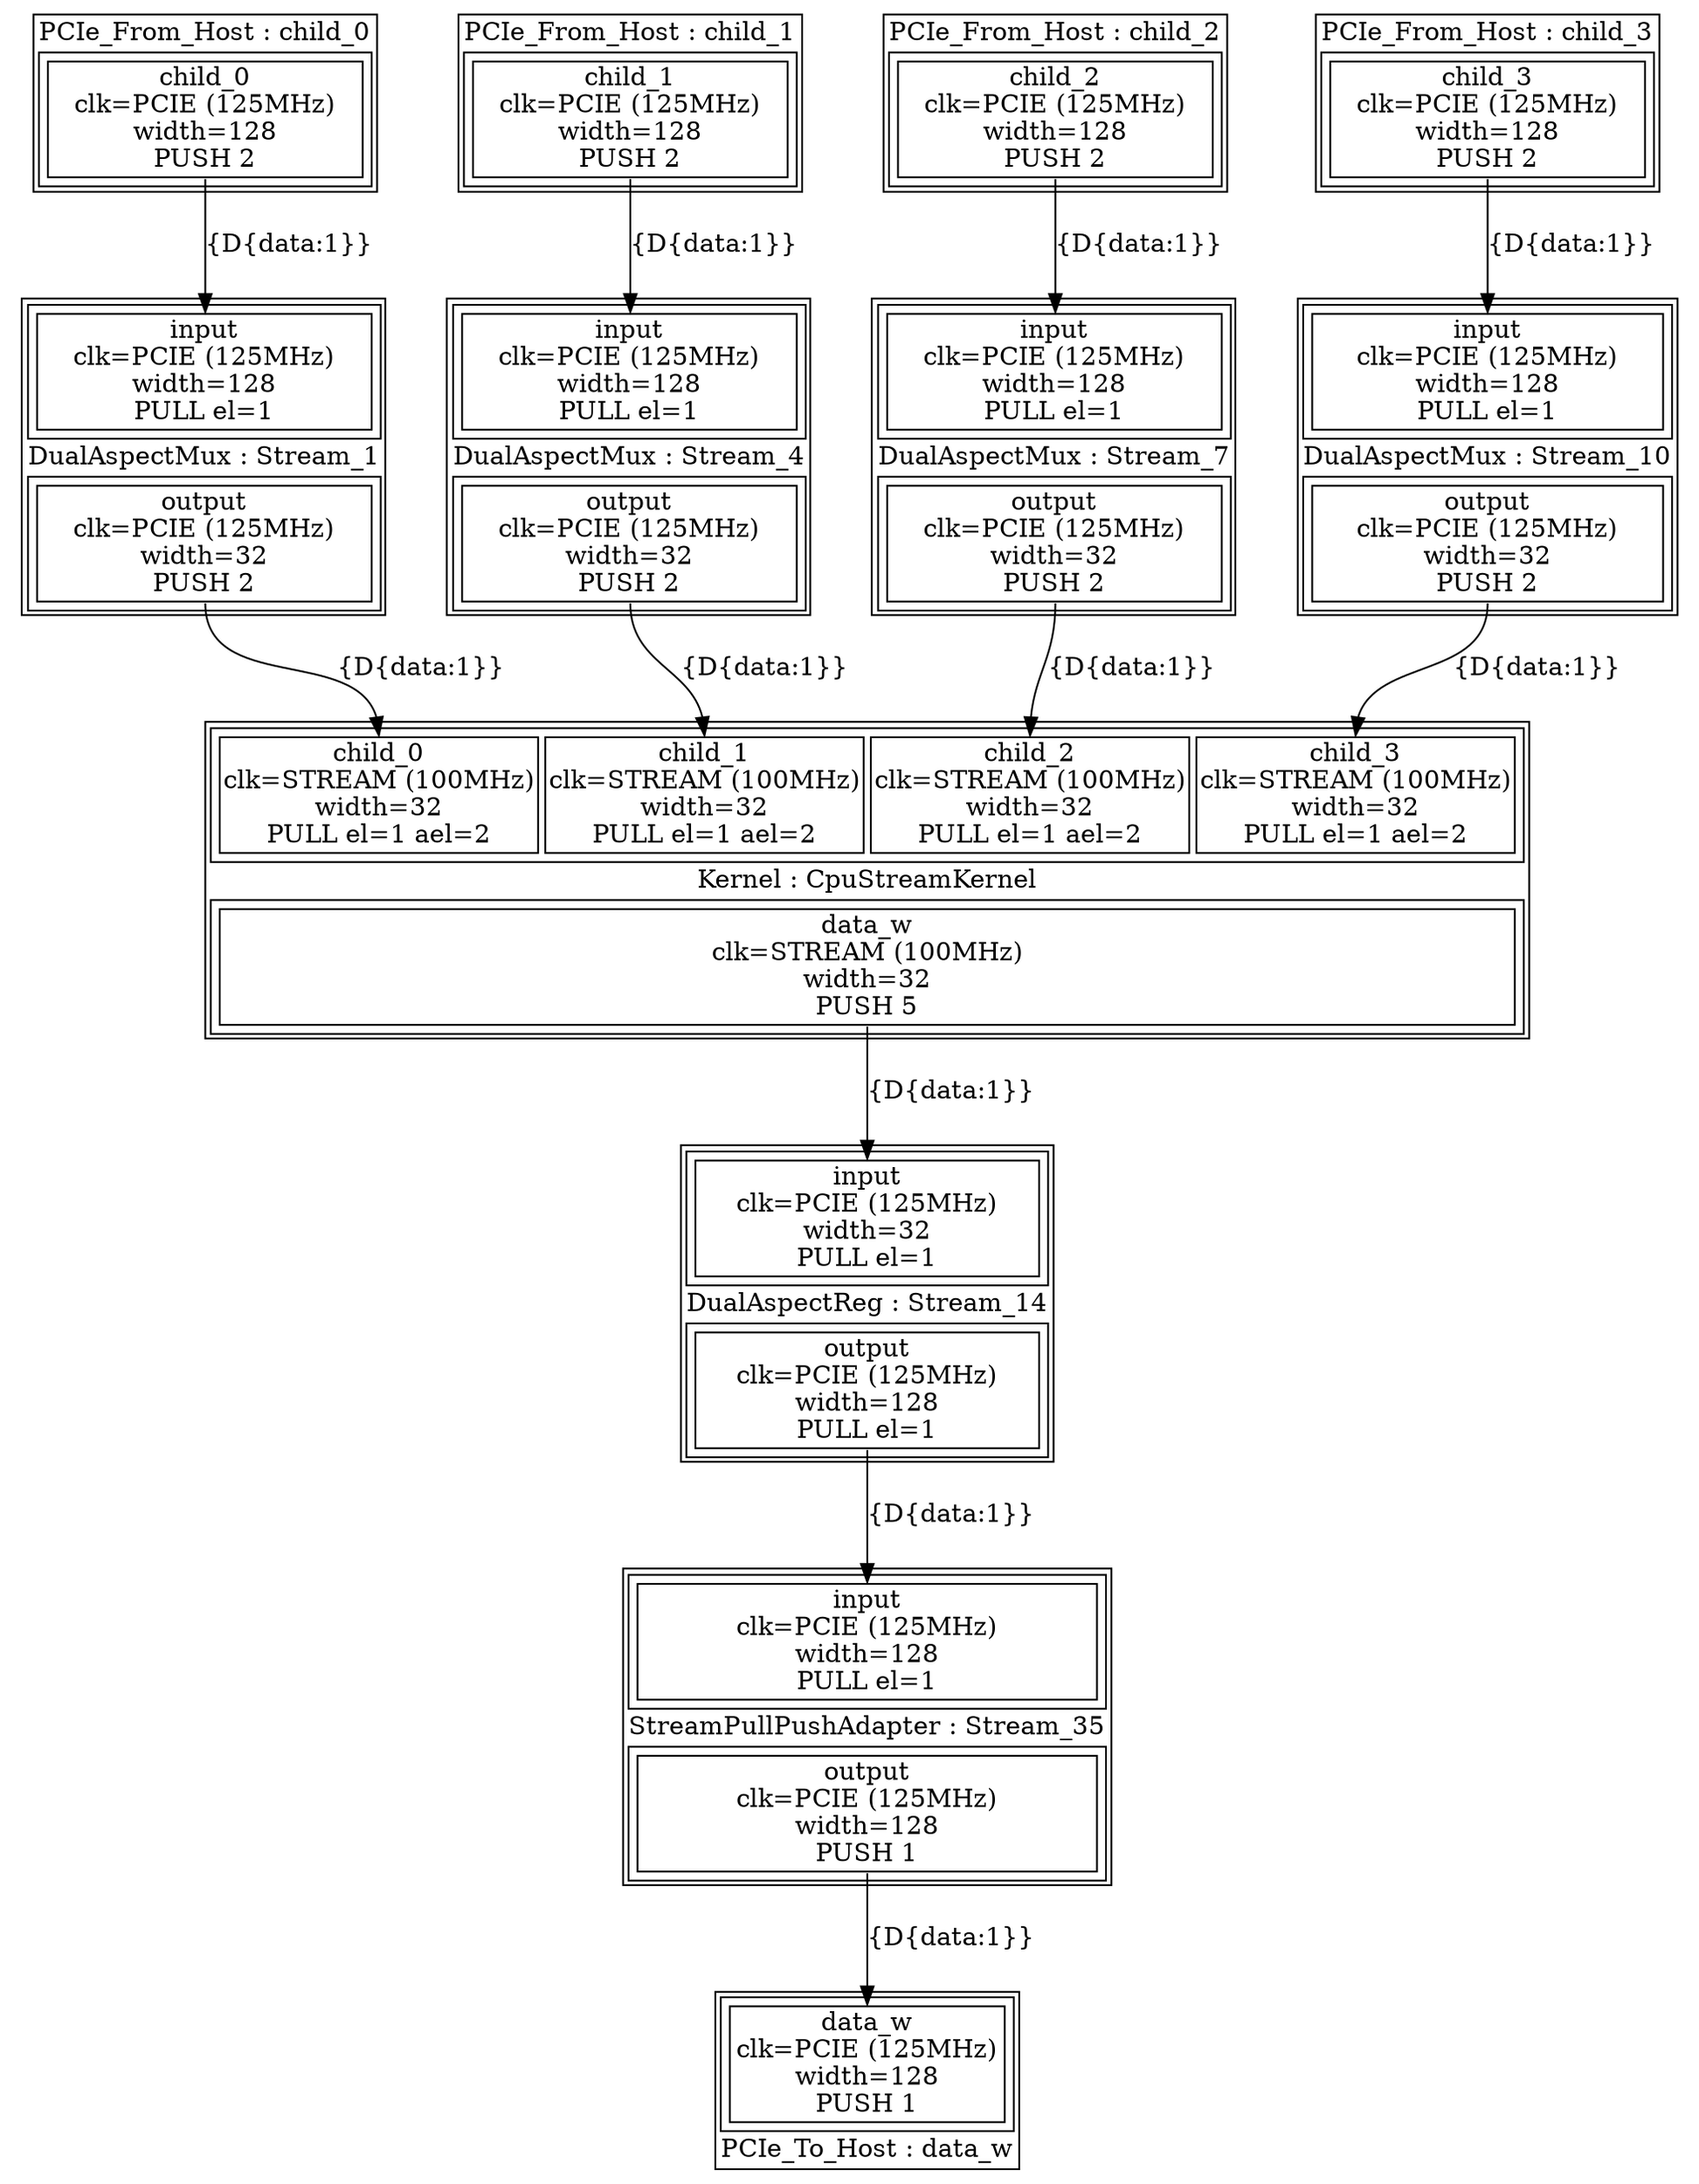 digraph manager_compiler_graph {
CpuStreamKernel[shape=plaintext, label=<<TABLE  BORDER="1" CELLPADDING="1" CELLSPACING="1"><TR><TD BGCOLOR="white" BORDER="0" PORT="inputs" ROWSPAN="1" COLSPAN="1"><TABLE  BORDER="1" CELLPADDING="1" CELLSPACING="4"><TR><TD BGCOLOR="white" BORDER="1" PORT="child_0" ROWSPAN="1" COLSPAN="1">child_0<BR/>clk=STREAM (100MHz)<BR/>width=32<BR/>PULL el=1 ael=2</TD><TD BGCOLOR="white" BORDER="1" PORT="child_1" ROWSPAN="1" COLSPAN="1">child_1<BR/>clk=STREAM (100MHz)<BR/>width=32<BR/>PULL el=1 ael=2</TD><TD BGCOLOR="white" BORDER="1" PORT="child_2" ROWSPAN="1" COLSPAN="1">child_2<BR/>clk=STREAM (100MHz)<BR/>width=32<BR/>PULL el=1 ael=2</TD><TD BGCOLOR="white" BORDER="1" PORT="child_3" ROWSPAN="1" COLSPAN="1">child_3<BR/>clk=STREAM (100MHz)<BR/>width=32<BR/>PULL el=1 ael=2</TD></TR></TABLE></TD></TR><TR><TD BGCOLOR="white" BORDER="0" PORT="node_info" ROWSPAN="1" COLSPAN="1">Kernel : CpuStreamKernel</TD></TR><TR><TD BGCOLOR="white" BORDER="0" PORT="outputs" ROWSPAN="1" COLSPAN="1"><TABLE  BORDER="1" CELLPADDING="1" CELLSPACING="4"><TR><TD BGCOLOR="white" BORDER="1" PORT="data_w" ROWSPAN="1" COLSPAN="1">data_w<BR/>clk=STREAM (100MHz)<BR/>width=32<BR/>PUSH 5</TD></TR></TABLE></TD></TR></TABLE>>];
child_0[shape=plaintext, label=<<TABLE  BORDER="1" CELLPADDING="1" CELLSPACING="1"><TR><TD BGCOLOR="white" BORDER="0" PORT="node_info" ROWSPAN="1" COLSPAN="1">PCIe_From_Host : child_0</TD></TR><TR><TD BGCOLOR="white" BORDER="0" PORT="outputs" ROWSPAN="1" COLSPAN="1"><TABLE  BORDER="1" CELLPADDING="1" CELLSPACING="4"><TR><TD BGCOLOR="white" BORDER="1" PORT="child_0" ROWSPAN="1" COLSPAN="1">child_0<BR/>clk=PCIE (125MHz)<BR/>width=128<BR/>PUSH 2</TD></TR></TABLE></TD></TR></TABLE>>];
child_1[shape=plaintext, label=<<TABLE  BORDER="1" CELLPADDING="1" CELLSPACING="1"><TR><TD BGCOLOR="white" BORDER="0" PORT="node_info" ROWSPAN="1" COLSPAN="1">PCIe_From_Host : child_1</TD></TR><TR><TD BGCOLOR="white" BORDER="0" PORT="outputs" ROWSPAN="1" COLSPAN="1"><TABLE  BORDER="1" CELLPADDING="1" CELLSPACING="4"><TR><TD BGCOLOR="white" BORDER="1" PORT="child_1" ROWSPAN="1" COLSPAN="1">child_1<BR/>clk=PCIE (125MHz)<BR/>width=128<BR/>PUSH 2</TD></TR></TABLE></TD></TR></TABLE>>];
child_2[shape=plaintext, label=<<TABLE  BORDER="1" CELLPADDING="1" CELLSPACING="1"><TR><TD BGCOLOR="white" BORDER="0" PORT="node_info" ROWSPAN="1" COLSPAN="1">PCIe_From_Host : child_2</TD></TR><TR><TD BGCOLOR="white" BORDER="0" PORT="outputs" ROWSPAN="1" COLSPAN="1"><TABLE  BORDER="1" CELLPADDING="1" CELLSPACING="4"><TR><TD BGCOLOR="white" BORDER="1" PORT="child_2" ROWSPAN="1" COLSPAN="1">child_2<BR/>clk=PCIE (125MHz)<BR/>width=128<BR/>PUSH 2</TD></TR></TABLE></TD></TR></TABLE>>];
child_3[shape=plaintext, label=<<TABLE  BORDER="1" CELLPADDING="1" CELLSPACING="1"><TR><TD BGCOLOR="white" BORDER="0" PORT="node_info" ROWSPAN="1" COLSPAN="1">PCIe_From_Host : child_3</TD></TR><TR><TD BGCOLOR="white" BORDER="0" PORT="outputs" ROWSPAN="1" COLSPAN="1"><TABLE  BORDER="1" CELLPADDING="1" CELLSPACING="4"><TR><TD BGCOLOR="white" BORDER="1" PORT="child_3" ROWSPAN="1" COLSPAN="1">child_3<BR/>clk=PCIE (125MHz)<BR/>width=128<BR/>PUSH 2</TD></TR></TABLE></TD></TR></TABLE>>];
data_w[shape=plaintext, label=<<TABLE  BORDER="1" CELLPADDING="1" CELLSPACING="1"><TR><TD BGCOLOR="white" BORDER="0" PORT="inputs" ROWSPAN="1" COLSPAN="1"><TABLE  BORDER="1" CELLPADDING="1" CELLSPACING="4"><TR><TD BGCOLOR="white" BORDER="1" PORT="data_w" ROWSPAN="1" COLSPAN="1">data_w<BR/>clk=PCIE (125MHz)<BR/>width=128<BR/>PUSH 1</TD></TR></TABLE></TD></TR><TR><TD BGCOLOR="white" BORDER="0" PORT="node_info" ROWSPAN="1" COLSPAN="1">PCIe_To_Host : data_w</TD></TR></TABLE>>];
Stream_1[shape=plaintext, label=<<TABLE  BORDER="1" CELLPADDING="1" CELLSPACING="1"><TR><TD BGCOLOR="white" BORDER="0" PORT="inputs" ROWSPAN="1" COLSPAN="1"><TABLE  BORDER="1" CELLPADDING="1" CELLSPACING="4"><TR><TD BGCOLOR="white" BORDER="1" PORT="input" ROWSPAN="1" COLSPAN="1">input<BR/>clk=PCIE (125MHz)<BR/>width=128<BR/>PULL el=1</TD></TR></TABLE></TD></TR><TR><TD BGCOLOR="white" BORDER="0" PORT="node_info" ROWSPAN="1" COLSPAN="1">DualAspectMux : Stream_1</TD></TR><TR><TD BGCOLOR="white" BORDER="0" PORT="outputs" ROWSPAN="1" COLSPAN="1"><TABLE  BORDER="1" CELLPADDING="1" CELLSPACING="4"><TR><TD BGCOLOR="white" BORDER="1" PORT="output" ROWSPAN="1" COLSPAN="1">output<BR/>clk=PCIE (125MHz)<BR/>width=32<BR/>PUSH 2</TD></TR></TABLE></TD></TR></TABLE>>];
Stream_4[shape=plaintext, label=<<TABLE  BORDER="1" CELLPADDING="1" CELLSPACING="1"><TR><TD BGCOLOR="white" BORDER="0" PORT="inputs" ROWSPAN="1" COLSPAN="1"><TABLE  BORDER="1" CELLPADDING="1" CELLSPACING="4"><TR><TD BGCOLOR="white" BORDER="1" PORT="input" ROWSPAN="1" COLSPAN="1">input<BR/>clk=PCIE (125MHz)<BR/>width=128<BR/>PULL el=1</TD></TR></TABLE></TD></TR><TR><TD BGCOLOR="white" BORDER="0" PORT="node_info" ROWSPAN="1" COLSPAN="1">DualAspectMux : Stream_4</TD></TR><TR><TD BGCOLOR="white" BORDER="0" PORT="outputs" ROWSPAN="1" COLSPAN="1"><TABLE  BORDER="1" CELLPADDING="1" CELLSPACING="4"><TR><TD BGCOLOR="white" BORDER="1" PORT="output" ROWSPAN="1" COLSPAN="1">output<BR/>clk=PCIE (125MHz)<BR/>width=32<BR/>PUSH 2</TD></TR></TABLE></TD></TR></TABLE>>];
Stream_7[shape=plaintext, label=<<TABLE  BORDER="1" CELLPADDING="1" CELLSPACING="1"><TR><TD BGCOLOR="white" BORDER="0" PORT="inputs" ROWSPAN="1" COLSPAN="1"><TABLE  BORDER="1" CELLPADDING="1" CELLSPACING="4"><TR><TD BGCOLOR="white" BORDER="1" PORT="input" ROWSPAN="1" COLSPAN="1">input<BR/>clk=PCIE (125MHz)<BR/>width=128<BR/>PULL el=1</TD></TR></TABLE></TD></TR><TR><TD BGCOLOR="white" BORDER="0" PORT="node_info" ROWSPAN="1" COLSPAN="1">DualAspectMux : Stream_7</TD></TR><TR><TD BGCOLOR="white" BORDER="0" PORT="outputs" ROWSPAN="1" COLSPAN="1"><TABLE  BORDER="1" CELLPADDING="1" CELLSPACING="4"><TR><TD BGCOLOR="white" BORDER="1" PORT="output" ROWSPAN="1" COLSPAN="1">output<BR/>clk=PCIE (125MHz)<BR/>width=32<BR/>PUSH 2</TD></TR></TABLE></TD></TR></TABLE>>];
Stream_10[shape=plaintext, label=<<TABLE  BORDER="1" CELLPADDING="1" CELLSPACING="1"><TR><TD BGCOLOR="white" BORDER="0" PORT="inputs" ROWSPAN="1" COLSPAN="1"><TABLE  BORDER="1" CELLPADDING="1" CELLSPACING="4"><TR><TD BGCOLOR="white" BORDER="1" PORT="input" ROWSPAN="1" COLSPAN="1">input<BR/>clk=PCIE (125MHz)<BR/>width=128<BR/>PULL el=1</TD></TR></TABLE></TD></TR><TR><TD BGCOLOR="white" BORDER="0" PORT="node_info" ROWSPAN="1" COLSPAN="1">DualAspectMux : Stream_10</TD></TR><TR><TD BGCOLOR="white" BORDER="0" PORT="outputs" ROWSPAN="1" COLSPAN="1"><TABLE  BORDER="1" CELLPADDING="1" CELLSPACING="4"><TR><TD BGCOLOR="white" BORDER="1" PORT="output" ROWSPAN="1" COLSPAN="1">output<BR/>clk=PCIE (125MHz)<BR/>width=32<BR/>PUSH 2</TD></TR></TABLE></TD></TR></TABLE>>];
Stream_14[shape=plaintext, label=<<TABLE  BORDER="1" CELLPADDING="1" CELLSPACING="1"><TR><TD BGCOLOR="white" BORDER="0" PORT="inputs" ROWSPAN="1" COLSPAN="1"><TABLE  BORDER="1" CELLPADDING="1" CELLSPACING="4"><TR><TD BGCOLOR="white" BORDER="1" PORT="input" ROWSPAN="1" COLSPAN="1">input<BR/>clk=PCIE (125MHz)<BR/>width=32<BR/>PULL el=1</TD></TR></TABLE></TD></TR><TR><TD BGCOLOR="white" BORDER="0" PORT="node_info" ROWSPAN="1" COLSPAN="1">DualAspectReg : Stream_14</TD></TR><TR><TD BGCOLOR="white" BORDER="0" PORT="outputs" ROWSPAN="1" COLSPAN="1"><TABLE  BORDER="1" CELLPADDING="1" CELLSPACING="4"><TR><TD BGCOLOR="white" BORDER="1" PORT="output" ROWSPAN="1" COLSPAN="1">output<BR/>clk=PCIE (125MHz)<BR/>width=128<BR/>PULL el=1</TD></TR></TABLE></TD></TR></TABLE>>];
Stream_35[shape=plaintext, label=<<TABLE  BORDER="1" CELLPADDING="1" CELLSPACING="1"><TR><TD BGCOLOR="white" BORDER="0" PORT="inputs" ROWSPAN="1" COLSPAN="1"><TABLE  BORDER="1" CELLPADDING="1" CELLSPACING="4"><TR><TD BGCOLOR="white" BORDER="1" PORT="input" ROWSPAN="1" COLSPAN="1">input<BR/>clk=PCIE (125MHz)<BR/>width=128<BR/>PULL el=1</TD></TR></TABLE></TD></TR><TR><TD BGCOLOR="white" BORDER="0" PORT="node_info" ROWSPAN="1" COLSPAN="1">StreamPullPushAdapter : Stream_35</TD></TR><TR><TD BGCOLOR="white" BORDER="0" PORT="outputs" ROWSPAN="1" COLSPAN="1"><TABLE  BORDER="1" CELLPADDING="1" CELLSPACING="4"><TR><TD BGCOLOR="white" BORDER="1" PORT="output" ROWSPAN="1" COLSPAN="1">output<BR/>clk=PCIE (125MHz)<BR/>width=128<BR/>PUSH 1</TD></TR></TABLE></TD></TR></TABLE>>];
child_0 -> Stream_1 [headport="input" tailport="child_0" label="{D{data:1}}"]
child_1 -> Stream_4 [headport="input" tailport="child_1" label="{D{data:1}}"]
child_2 -> Stream_7 [headport="input" tailport="child_2" label="{D{data:1}}"]
child_3 -> Stream_10 [headport="input" tailport="child_3" label="{D{data:1}}"]
CpuStreamKernel -> Stream_14 [headport="input" tailport="data_w" label="{D{data:1}}"]
Stream_1 -> CpuStreamKernel [headport="child_0" tailport="output" label="{D{data:1}}"]
Stream_4 -> CpuStreamKernel [headport="child_1" tailport="output" label="{D{data:1}}"]
Stream_7 -> CpuStreamKernel [headport="child_2" tailport="output" label="{D{data:1}}"]
Stream_10 -> CpuStreamKernel [headport="child_3" tailport="output" label="{D{data:1}}"]
Stream_14 -> Stream_35 [headport="input" tailport="output" label="{D{data:1}}"]
Stream_35 -> data_w [headport="data_w" tailport="output" label="{D{data:1}}"]
}
